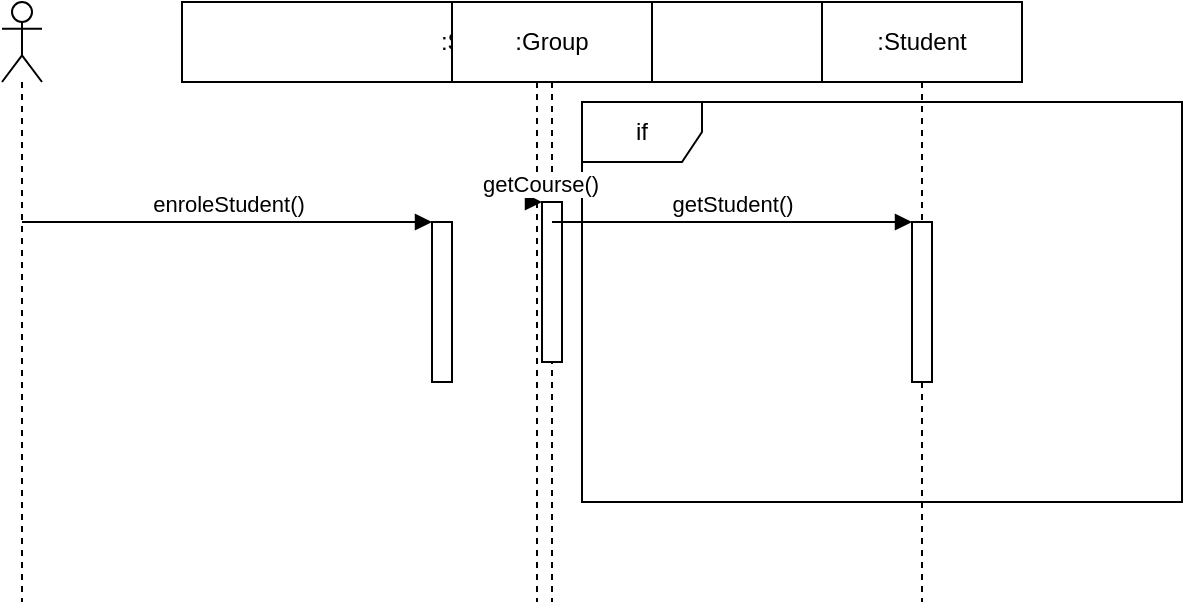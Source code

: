 <mxfile version="14.4.4" type="device"><diagram id="q7E6TLi3Y3qmIuTvze49" name="Page-1"><mxGraphModel dx="423" dy="440" grid="1" gridSize="10" guides="1" tooltips="1" connect="1" arrows="1" fold="1" page="1" pageScale="1" pageWidth="850" pageHeight="1100" math="0" shadow="0"><root><mxCell id="0"/><mxCell id="1" parent="0"/><mxCell id="8ixlPvI9dt54AKWfY8wC-1" value="" style="shape=umlLifeline;participant=umlActor;perimeter=lifelinePerimeter;whiteSpace=wrap;html=1;container=1;collapsible=0;recursiveResize=0;verticalAlign=top;spacingTop=36;outlineConnect=0;" vertex="1" parent="1"><mxGeometry x="150" y="80" width="20" height="300" as="geometry"/></mxCell><mxCell id="8ixlPvI9dt54AKWfY8wC-2" value=":SabanaResearch" style="shape=umlLifeline;perimeter=lifelinePerimeter;whiteSpace=wrap;html=1;container=1;collapsible=0;recursiveResize=0;outlineConnect=0;" vertex="1" parent="1"><mxGeometry x="240" y="80" width="355" height="300" as="geometry"/></mxCell><mxCell id="8ixlPvI9dt54AKWfY8wC-17" value="if" style="shape=umlFrame;whiteSpace=wrap;html=1;" vertex="1" parent="8ixlPvI9dt54AKWfY8wC-2"><mxGeometry x="200" y="50" width="300" height="200" as="geometry"/></mxCell><mxCell id="8ixlPvI9dt54AKWfY8wC-3" value=":Group" style="shape=umlLifeline;perimeter=lifelinePerimeter;whiteSpace=wrap;html=1;container=1;collapsible=0;recursiveResize=0;outlineConnect=0;" vertex="1" parent="1"><mxGeometry x="375" y="80" width="100" height="300" as="geometry"/></mxCell><mxCell id="8ixlPvI9dt54AKWfY8wC-14" value="" style="html=1;points=[];perimeter=orthogonalPerimeter;" vertex="1" parent="8ixlPvI9dt54AKWfY8wC-3"><mxGeometry x="45" y="100" width="10" height="80" as="geometry"/></mxCell><mxCell id="8ixlPvI9dt54AKWfY8wC-4" value=":Student" style="shape=umlLifeline;perimeter=lifelinePerimeter;whiteSpace=wrap;html=1;container=1;collapsible=0;recursiveResize=0;outlineConnect=0;" vertex="1" parent="1"><mxGeometry x="560" y="80" width="100" height="300" as="geometry"/></mxCell><mxCell id="8ixlPvI9dt54AKWfY8wC-5" value="" style="html=1;points=[];perimeter=orthogonalPerimeter;" vertex="1" parent="8ixlPvI9dt54AKWfY8wC-4"><mxGeometry x="45" y="110" width="10" height="80" as="geometry"/></mxCell><mxCell id="8ixlPvI9dt54AKWfY8wC-6" value="getStudent()" style="html=1;verticalAlign=bottom;endArrow=block;entryX=0;entryY=0;" edge="1" target="8ixlPvI9dt54AKWfY8wC-5" parent="1" source="8ixlPvI9dt54AKWfY8wC-3"><mxGeometry relative="1" as="geometry"><mxPoint x="535" y="190" as="sourcePoint"/></mxGeometry></mxCell><mxCell id="8ixlPvI9dt54AKWfY8wC-12" value="enroleStudent()" style="html=1;verticalAlign=bottom;endArrow=block;entryX=0;entryY=0;" edge="1" target="8ixlPvI9dt54AKWfY8wC-11" parent="1" source="8ixlPvI9dt54AKWfY8wC-1"><mxGeometry relative="1" as="geometry"><mxPoint x="215" y="180" as="sourcePoint"/></mxGeometry></mxCell><mxCell id="8ixlPvI9dt54AKWfY8wC-15" value="getCourse()" style="html=1;verticalAlign=bottom;endArrow=block;entryX=0;entryY=0;" edge="1" target="8ixlPvI9dt54AKWfY8wC-14" parent="1" source="8ixlPvI9dt54AKWfY8wC-2"><mxGeometry relative="1" as="geometry"><mxPoint x="350" y="180" as="sourcePoint"/></mxGeometry></mxCell><mxCell id="8ixlPvI9dt54AKWfY8wC-11" value="" style="html=1;points=[];perimeter=orthogonalPerimeter;" vertex="1" parent="1"><mxGeometry x="365" y="190" width="10" height="80" as="geometry"/></mxCell></root></mxGraphModel></diagram></mxfile>